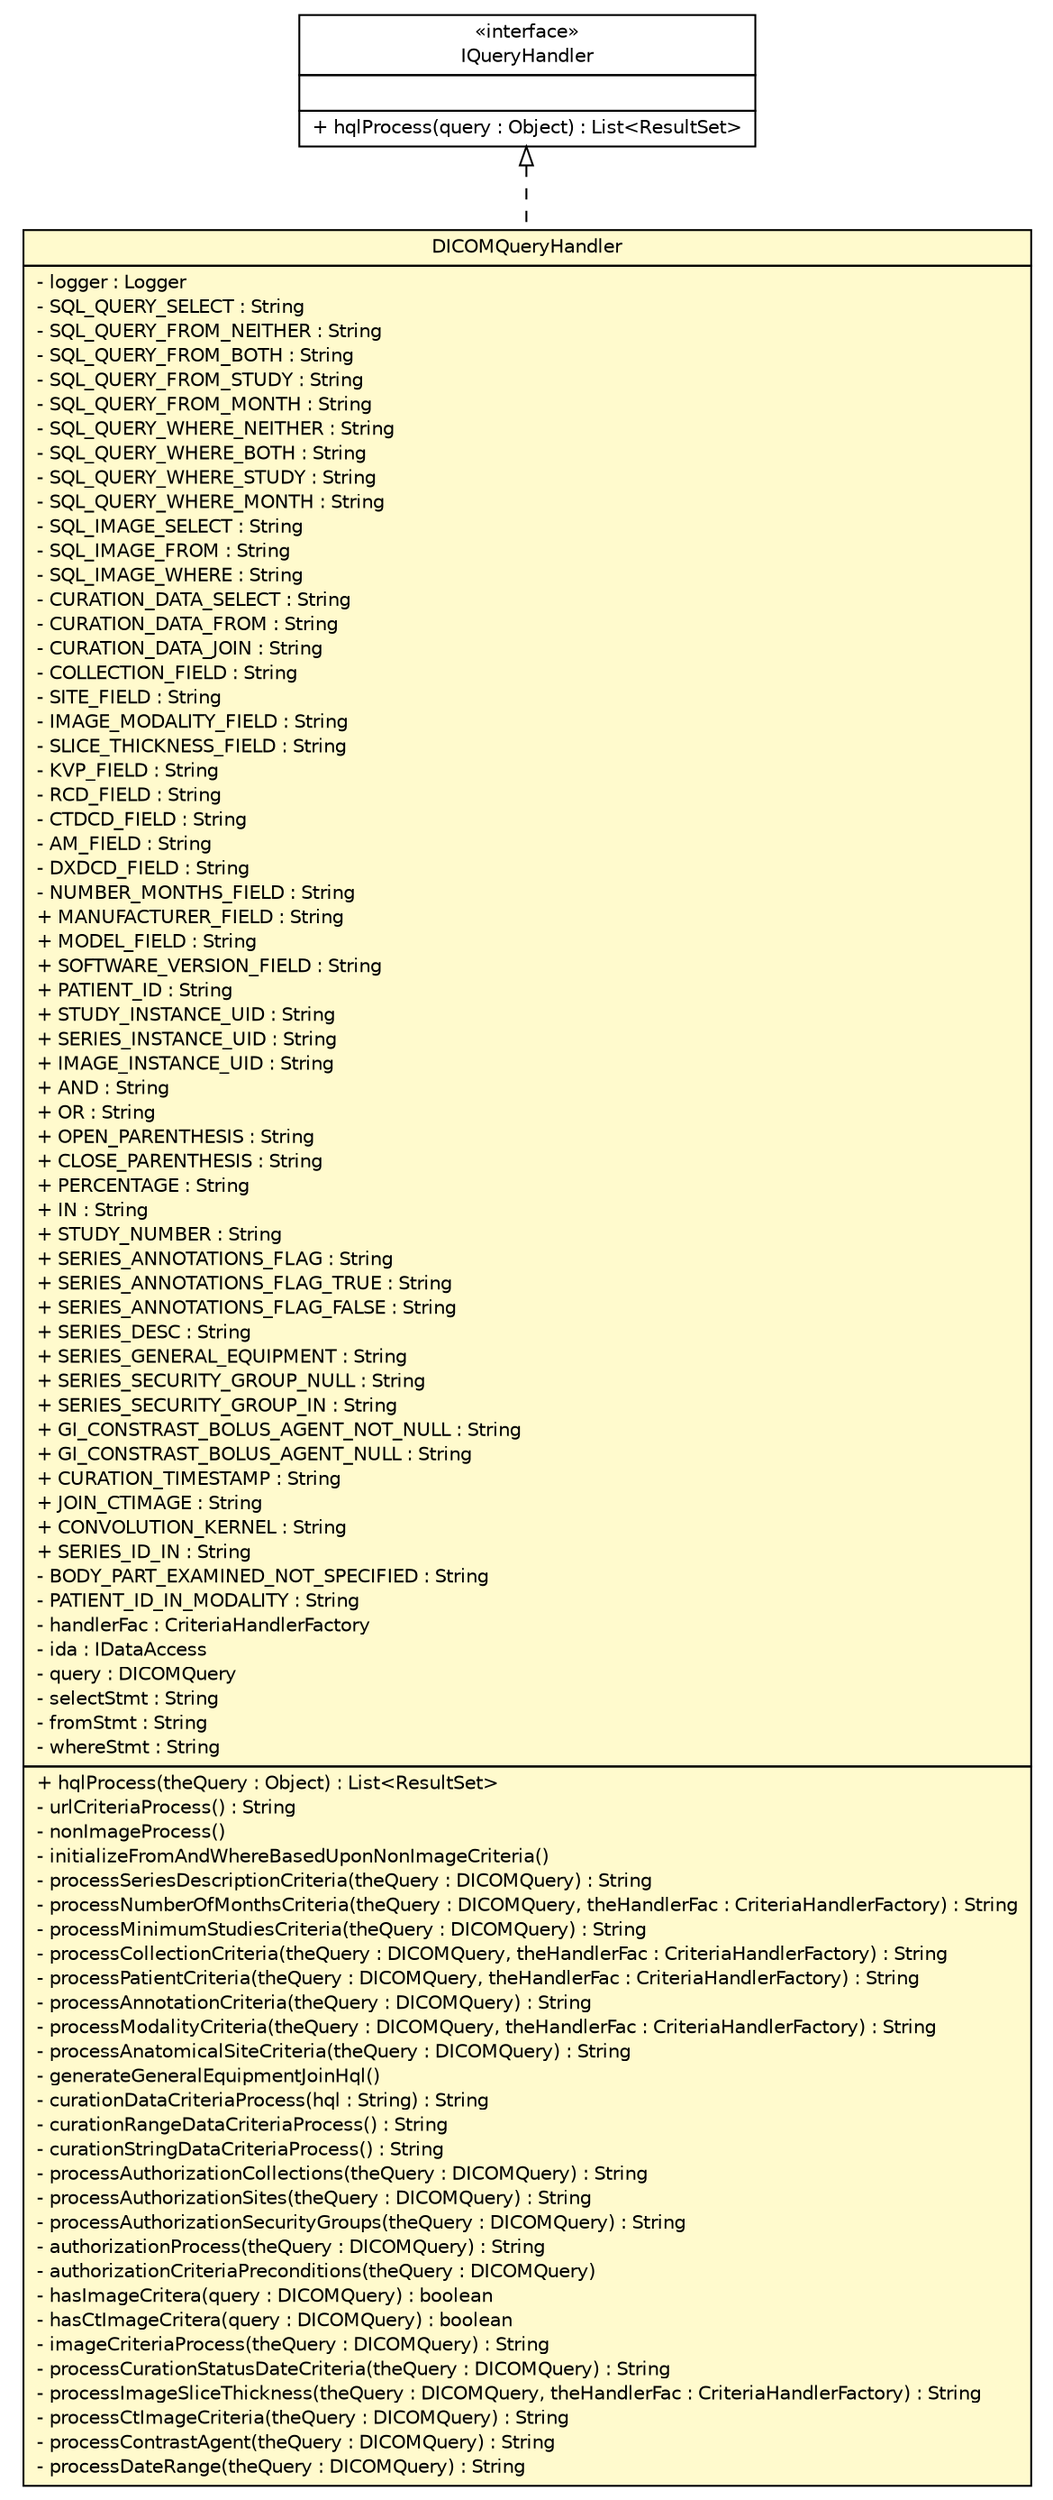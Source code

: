 #!/usr/local/bin/dot
#
# Class diagram 
# Generated by UmlGraph version 4.8 (http://www.spinellis.gr/sw/umlgraph)
#

digraph G {
	edge [fontname="Helvetica",fontsize=10,labelfontname="Helvetica",labelfontsize=10];
	node [fontname="Helvetica",fontsize=10,shape=plaintext];
	// gov.nih.nci.ncia.queryhandler.DICOMQueryHandler
	c47148 [label=<<table border="0" cellborder="1" cellspacing="0" cellpadding="2" port="p" bgcolor="lemonChiffon" href="./DICOMQueryHandler.html">
		<tr><td><table border="0" cellspacing="0" cellpadding="1">
			<tr><td> DICOMQueryHandler </td></tr>
		</table></td></tr>
		<tr><td><table border="0" cellspacing="0" cellpadding="1">
			<tr><td align="left"> - logger : Logger </td></tr>
			<tr><td align="left"> - SQL_QUERY_SELECT : String </td></tr>
			<tr><td align="left"> - SQL_QUERY_FROM_NEITHER : String </td></tr>
			<tr><td align="left"> - SQL_QUERY_FROM_BOTH : String </td></tr>
			<tr><td align="left"> - SQL_QUERY_FROM_STUDY : String </td></tr>
			<tr><td align="left"> - SQL_QUERY_FROM_MONTH : String </td></tr>
			<tr><td align="left"> - SQL_QUERY_WHERE_NEITHER : String </td></tr>
			<tr><td align="left"> - SQL_QUERY_WHERE_BOTH : String </td></tr>
			<tr><td align="left"> - SQL_QUERY_WHERE_STUDY : String </td></tr>
			<tr><td align="left"> - SQL_QUERY_WHERE_MONTH : String </td></tr>
			<tr><td align="left"> - SQL_IMAGE_SELECT : String </td></tr>
			<tr><td align="left"> - SQL_IMAGE_FROM : String </td></tr>
			<tr><td align="left"> - SQL_IMAGE_WHERE : String </td></tr>
			<tr><td align="left"> - CURATION_DATA_SELECT : String </td></tr>
			<tr><td align="left"> - CURATION_DATA_FROM : String </td></tr>
			<tr><td align="left"> - CURATION_DATA_JOIN : String </td></tr>
			<tr><td align="left"> - COLLECTION_FIELD : String </td></tr>
			<tr><td align="left"> - SITE_FIELD : String </td></tr>
			<tr><td align="left"> - IMAGE_MODALITY_FIELD : String </td></tr>
			<tr><td align="left"> - SLICE_THICKNESS_FIELD : String </td></tr>
			<tr><td align="left"> - KVP_FIELD : String </td></tr>
			<tr><td align="left"> - RCD_FIELD : String </td></tr>
			<tr><td align="left"> - CTDCD_FIELD : String </td></tr>
			<tr><td align="left"> - AM_FIELD : String </td></tr>
			<tr><td align="left"> - DXDCD_FIELD : String </td></tr>
			<tr><td align="left"> - NUMBER_MONTHS_FIELD : String </td></tr>
			<tr><td align="left"> + MANUFACTURER_FIELD : String </td></tr>
			<tr><td align="left"> + MODEL_FIELD : String </td></tr>
			<tr><td align="left"> + SOFTWARE_VERSION_FIELD : String </td></tr>
			<tr><td align="left"> + PATIENT_ID : String </td></tr>
			<tr><td align="left"> + STUDY_INSTANCE_UID : String </td></tr>
			<tr><td align="left"> + SERIES_INSTANCE_UID : String </td></tr>
			<tr><td align="left"> + IMAGE_INSTANCE_UID : String </td></tr>
			<tr><td align="left"> + AND : String </td></tr>
			<tr><td align="left"> + OR : String </td></tr>
			<tr><td align="left"> + OPEN_PARENTHESIS : String </td></tr>
			<tr><td align="left"> + CLOSE_PARENTHESIS : String </td></tr>
			<tr><td align="left"> + PERCENTAGE : String </td></tr>
			<tr><td align="left"> + IN : String </td></tr>
			<tr><td align="left"> + STUDY_NUMBER : String </td></tr>
			<tr><td align="left"> + SERIES_ANNOTATIONS_FLAG : String </td></tr>
			<tr><td align="left"> + SERIES_ANNOTATIONS_FLAG_TRUE : String </td></tr>
			<tr><td align="left"> + SERIES_ANNOTATIONS_FLAG_FALSE : String </td></tr>
			<tr><td align="left"> + SERIES_DESC : String </td></tr>
			<tr><td align="left"> + SERIES_GENERAL_EQUIPMENT : String </td></tr>
			<tr><td align="left"> + SERIES_SECURITY_GROUP_NULL : String </td></tr>
			<tr><td align="left"> + SERIES_SECURITY_GROUP_IN : String </td></tr>
			<tr><td align="left"> + GI_CONSTRAST_BOLUS_AGENT_NOT_NULL : String </td></tr>
			<tr><td align="left"> + GI_CONSTRAST_BOLUS_AGENT_NULL : String </td></tr>
			<tr><td align="left"> + CURATION_TIMESTAMP : String </td></tr>
			<tr><td align="left"> + JOIN_CTIMAGE : String </td></tr>
			<tr><td align="left"> + CONVOLUTION_KERNEL : String </td></tr>
			<tr><td align="left"> + SERIES_ID_IN : String </td></tr>
			<tr><td align="left"> - BODY_PART_EXAMINED_NOT_SPECIFIED : String </td></tr>
			<tr><td align="left"> - PATIENT_ID_IN_MODALITY : String </td></tr>
			<tr><td align="left"> - handlerFac : CriteriaHandlerFactory </td></tr>
			<tr><td align="left"> - ida : IDataAccess </td></tr>
			<tr><td align="left"> - query : DICOMQuery </td></tr>
			<tr><td align="left"> - selectStmt : String </td></tr>
			<tr><td align="left"> - fromStmt : String </td></tr>
			<tr><td align="left"> - whereStmt : String </td></tr>
		</table></td></tr>
		<tr><td><table border="0" cellspacing="0" cellpadding="1">
			<tr><td align="left"> + hqlProcess(theQuery : Object) : List&lt;ResultSet&gt; </td></tr>
			<tr><td align="left"> - urlCriteriaProcess() : String </td></tr>
			<tr><td align="left"> - nonImageProcess() </td></tr>
			<tr><td align="left"> - initializeFromAndWhereBasedUponNonImageCriteria() </td></tr>
			<tr><td align="left"> - processSeriesDescriptionCriteria(theQuery : DICOMQuery) : String </td></tr>
			<tr><td align="left"> - processNumberOfMonthsCriteria(theQuery : DICOMQuery, theHandlerFac : CriteriaHandlerFactory) : String </td></tr>
			<tr><td align="left"> - processMinimumStudiesCriteria(theQuery : DICOMQuery) : String </td></tr>
			<tr><td align="left"> - processCollectionCriteria(theQuery : DICOMQuery, theHandlerFac : CriteriaHandlerFactory) : String </td></tr>
			<tr><td align="left"> - processPatientCriteria(theQuery : DICOMQuery, theHandlerFac : CriteriaHandlerFactory) : String </td></tr>
			<tr><td align="left"> - processAnnotationCriteria(theQuery : DICOMQuery) : String </td></tr>
			<tr><td align="left"> - processModalityCriteria(theQuery : DICOMQuery, theHandlerFac : CriteriaHandlerFactory) : String </td></tr>
			<tr><td align="left"> - processAnatomicalSiteCriteria(theQuery : DICOMQuery) : String </td></tr>
			<tr><td align="left"> - generateGeneralEquipmentJoinHql() </td></tr>
			<tr><td align="left"> - curationDataCriteriaProcess(hql : String) : String </td></tr>
			<tr><td align="left"> - curationRangeDataCriteriaProcess() : String </td></tr>
			<tr><td align="left"> - curationStringDataCriteriaProcess() : String </td></tr>
			<tr><td align="left"> - processAuthorizationCollections(theQuery : DICOMQuery) : String </td></tr>
			<tr><td align="left"> - processAuthorizationSites(theQuery : DICOMQuery) : String </td></tr>
			<tr><td align="left"> - processAuthorizationSecurityGroups(theQuery : DICOMQuery) : String </td></tr>
			<tr><td align="left"> - authorizationProcess(theQuery : DICOMQuery) : String </td></tr>
			<tr><td align="left"> - authorizationCriteriaPreconditions(theQuery : DICOMQuery) </td></tr>
			<tr><td align="left"> - hasImageCritera(query : DICOMQuery) : boolean </td></tr>
			<tr><td align="left"> - hasCtImageCritera(query : DICOMQuery) : boolean </td></tr>
			<tr><td align="left"> - imageCriteriaProcess(theQuery : DICOMQuery) : String </td></tr>
			<tr><td align="left"> - processCurationStatusDateCriteria(theQuery : DICOMQuery) : String </td></tr>
			<tr><td align="left"> - processImageSliceThickness(theQuery : DICOMQuery, theHandlerFac : CriteriaHandlerFactory) : String </td></tr>
			<tr><td align="left"> - processCtImageCriteria(theQuery : DICOMQuery) : String </td></tr>
			<tr><td align="left"> - processContrastAgent(theQuery : DICOMQuery) : String </td></tr>
			<tr><td align="left"> - processDateRange(theQuery : DICOMQuery) : String </td></tr>
		</table></td></tr>
		</table>>, fontname="Helvetica", fontcolor="black", fontsize=10.0];
	// gov.nih.nci.ncia.queryhandler.IQueryHandler
	c47152 [label=<<table border="0" cellborder="1" cellspacing="0" cellpadding="2" port="p" href="./IQueryHandler.html">
		<tr><td><table border="0" cellspacing="0" cellpadding="1">
			<tr><td> &laquo;interface&raquo; </td></tr>
			<tr><td> IQueryHandler </td></tr>
		</table></td></tr>
		<tr><td><table border="0" cellspacing="0" cellpadding="1">
			<tr><td align="left">  </td></tr>
		</table></td></tr>
		<tr><td><table border="0" cellspacing="0" cellpadding="1">
			<tr><td align="left"> + hqlProcess(query : Object) : List&lt;ResultSet&gt; </td></tr>
		</table></td></tr>
		</table>>, fontname="Helvetica", fontcolor="black", fontsize=10.0];
	//gov.nih.nci.ncia.queryhandler.DICOMQueryHandler implements gov.nih.nci.ncia.queryhandler.IQueryHandler
	c47152:p -> c47148:p [dir=back,arrowtail=empty,style=dashed];
}

